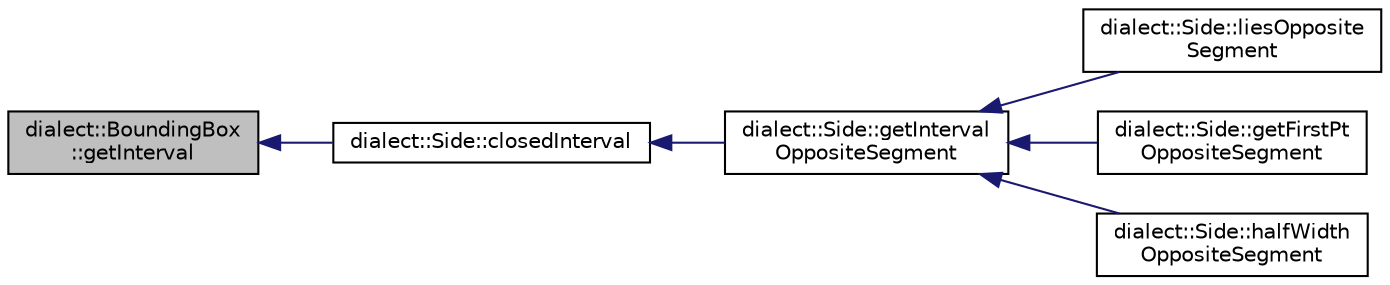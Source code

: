 digraph "dialect::BoundingBox::getInterval"
{
  edge [fontname="Helvetica",fontsize="10",labelfontname="Helvetica",labelfontsize="10"];
  node [fontname="Helvetica",fontsize="10",shape=record];
  rankdir="LR";
  Node5 [label="dialect::BoundingBox\l::getInterval",height=0.2,width=0.4,color="black", fillcolor="grey75", style="filled", fontcolor="black"];
  Node5 -> Node6 [dir="back",color="midnightblue",fontsize="10",style="solid",fontname="Helvetica"];
  Node6 [label="dialect::Side::closedInterval",height=0.2,width=0.4,color="black", fillcolor="white", style="filled",URL="$classdialect_1_1Side.html#aabf1123cd3b813b3810f51333da2b3bc",tooltip="Compute the closed interval [a, b], where a and b are the extreme coordinates covered by this Side..."];
  Node6 -> Node7 [dir="back",color="midnightblue",fontsize="10",style="solid",fontname="Helvetica"];
  Node7 [label="dialect::Side::getInterval\lOppositeSegment",height=0.2,width=0.4,color="black", fillcolor="white", style="filled",URL="$classdialect_1_1Side.html#ab138883aeb6afe0b0456fe5fa6bcea02",tooltip="Compute the closed interval [a, b] that is the intersection of this Side&#39;s closed interval with that ..."];
  Node7 -> Node8 [dir="back",color="midnightblue",fontsize="10",style="solid",fontname="Helvetica"];
  Node8 [label="dialect::Side::liesOpposite\lSegment",height=0.2,width=0.4,color="black", fillcolor="white", style="filled",URL="$classdialect_1_1Side.html#a7de9e54594045932fa8ed3d0d5956301",tooltip="Check whether the closed interval spanned by this Side runs in the same dimension as a given line seg..."];
  Node7 -> Node9 [dir="back",color="midnightblue",fontsize="10",style="solid",fontname="Helvetica"];
  Node9 [label="dialect::Side::getFirstPt\lOppositeSegment",height=0.2,width=0.4,color="black", fillcolor="white", style="filled",URL="$classdialect_1_1Side.html#a8cf5e3020fc793ef8c8ca4f725d48762",tooltip="Compute the first point of the interval of this Side that lies opposite a given line segment..."];
  Node7 -> Node10 [dir="back",color="midnightblue",fontsize="10",style="solid",fontname="Helvetica"];
  Node10 [label="dialect::Side::halfWidth\lOppositeSegment",height=0.2,width=0.4,color="black", fillcolor="white", style="filled",URL="$classdialect_1_1Side.html#ae6962a3e7738090f206a3222aec98653",tooltip="Given a LineSegment, find that portion of this Side that lies opposite it, (if any) and report the ma..."];
}
